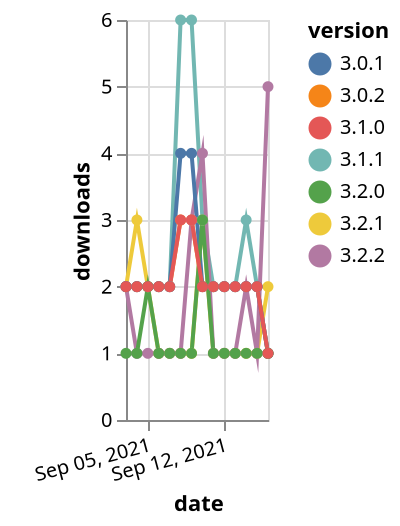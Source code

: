 {"$schema": "https://vega.github.io/schema/vega-lite/v5.json", "description": "A simple bar chart with embedded data.", "data": {"values": [{"date": "2021-09-03", "total": 2967, "delta": 2, "version": "3.0.2"}, {"date": "2021-09-04", "total": 2969, "delta": 2, "version": "3.0.2"}, {"date": "2021-09-05", "total": 2971, "delta": 2, "version": "3.0.2"}, {"date": "2021-09-06", "total": 2973, "delta": 2, "version": "3.0.2"}, {"date": "2021-09-07", "total": 2975, "delta": 2, "version": "3.0.2"}, {"date": "2021-09-08", "total": 2978, "delta": 3, "version": "3.0.2"}, {"date": "2021-09-09", "total": 2981, "delta": 3, "version": "3.0.2"}, {"date": "2021-09-10", "total": 2983, "delta": 2, "version": "3.0.2"}, {"date": "2021-09-11", "total": 2985, "delta": 2, "version": "3.0.2"}, {"date": "2021-09-12", "total": 2987, "delta": 2, "version": "3.0.2"}, {"date": "2021-09-13", "total": 2989, "delta": 2, "version": "3.0.2"}, {"date": "2021-09-14", "total": 2991, "delta": 2, "version": "3.0.2"}, {"date": "2021-09-15", "total": 2993, "delta": 2, "version": "3.0.2"}, {"date": "2021-09-16", "total": 2994, "delta": 1, "version": "3.0.2"}, {"date": "2021-09-03", "total": 1180, "delta": 2, "version": "3.2.1"}, {"date": "2021-09-04", "total": 1183, "delta": 3, "version": "3.2.1"}, {"date": "2021-09-05", "total": 1185, "delta": 2, "version": "3.2.1"}, {"date": "2021-09-06", "total": 1186, "delta": 1, "version": "3.2.1"}, {"date": "2021-09-07", "total": 1187, "delta": 1, "version": "3.2.1"}, {"date": "2021-09-08", "total": 1188, "delta": 1, "version": "3.2.1"}, {"date": "2021-09-09", "total": 1189, "delta": 1, "version": "3.2.1"}, {"date": "2021-09-10", "total": 1192, "delta": 3, "version": "3.2.1"}, {"date": "2021-09-11", "total": 1193, "delta": 1, "version": "3.2.1"}, {"date": "2021-09-12", "total": 1194, "delta": 1, "version": "3.2.1"}, {"date": "2021-09-13", "total": 1195, "delta": 1, "version": "3.2.1"}, {"date": "2021-09-14", "total": 1196, "delta": 1, "version": "3.2.1"}, {"date": "2021-09-15", "total": 1197, "delta": 1, "version": "3.2.1"}, {"date": "2021-09-16", "total": 1199, "delta": 2, "version": "3.2.1"}, {"date": "2021-09-03", "total": 4074, "delta": 2, "version": "3.1.1"}, {"date": "2021-09-04", "total": 4076, "delta": 2, "version": "3.1.1"}, {"date": "2021-09-05", "total": 4078, "delta": 2, "version": "3.1.1"}, {"date": "2021-09-06", "total": 4080, "delta": 2, "version": "3.1.1"}, {"date": "2021-09-07", "total": 4082, "delta": 2, "version": "3.1.1"}, {"date": "2021-09-08", "total": 4088, "delta": 6, "version": "3.1.1"}, {"date": "2021-09-09", "total": 4094, "delta": 6, "version": "3.1.1"}, {"date": "2021-09-10", "total": 4097, "delta": 3, "version": "3.1.1"}, {"date": "2021-09-11", "total": 4099, "delta": 2, "version": "3.1.1"}, {"date": "2021-09-12", "total": 4101, "delta": 2, "version": "3.1.1"}, {"date": "2021-09-13", "total": 4103, "delta": 2, "version": "3.1.1"}, {"date": "2021-09-14", "total": 4106, "delta": 3, "version": "3.1.1"}, {"date": "2021-09-15", "total": 4108, "delta": 2, "version": "3.1.1"}, {"date": "2021-09-16", "total": 4109, "delta": 1, "version": "3.1.1"}, {"date": "2021-09-03", "total": 212, "delta": 2, "version": "3.2.2"}, {"date": "2021-09-04", "total": 213, "delta": 1, "version": "3.2.2"}, {"date": "2021-09-05", "total": 214, "delta": 1, "version": "3.2.2"}, {"date": "2021-09-06", "total": 215, "delta": 1, "version": "3.2.2"}, {"date": "2021-09-07", "total": 216, "delta": 1, "version": "3.2.2"}, {"date": "2021-09-08", "total": 217, "delta": 1, "version": "3.2.2"}, {"date": "2021-09-09", "total": 220, "delta": 3, "version": "3.2.2"}, {"date": "2021-09-10", "total": 224, "delta": 4, "version": "3.2.2"}, {"date": "2021-09-11", "total": 225, "delta": 1, "version": "3.2.2"}, {"date": "2021-09-12", "total": 226, "delta": 1, "version": "3.2.2"}, {"date": "2021-09-13", "total": 227, "delta": 1, "version": "3.2.2"}, {"date": "2021-09-14", "total": 229, "delta": 2, "version": "3.2.2"}, {"date": "2021-09-15", "total": 230, "delta": 1, "version": "3.2.2"}, {"date": "2021-09-16", "total": 235, "delta": 5, "version": "3.2.2"}, {"date": "2021-09-03", "total": 3415, "delta": 2, "version": "3.0.1"}, {"date": "2021-09-04", "total": 3417, "delta": 2, "version": "3.0.1"}, {"date": "2021-09-05", "total": 3419, "delta": 2, "version": "3.0.1"}, {"date": "2021-09-06", "total": 3421, "delta": 2, "version": "3.0.1"}, {"date": "2021-09-07", "total": 3423, "delta": 2, "version": "3.0.1"}, {"date": "2021-09-08", "total": 3427, "delta": 4, "version": "3.0.1"}, {"date": "2021-09-09", "total": 3431, "delta": 4, "version": "3.0.1"}, {"date": "2021-09-10", "total": 3433, "delta": 2, "version": "3.0.1"}, {"date": "2021-09-11", "total": 3435, "delta": 2, "version": "3.0.1"}, {"date": "2021-09-12", "total": 3437, "delta": 2, "version": "3.0.1"}, {"date": "2021-09-13", "total": 3439, "delta": 2, "version": "3.0.1"}, {"date": "2021-09-14", "total": 3441, "delta": 2, "version": "3.0.1"}, {"date": "2021-09-15", "total": 3443, "delta": 2, "version": "3.0.1"}, {"date": "2021-09-16", "total": 3444, "delta": 1, "version": "3.0.1"}, {"date": "2021-09-03", "total": 1060, "delta": 1, "version": "3.2.0"}, {"date": "2021-09-04", "total": 1061, "delta": 1, "version": "3.2.0"}, {"date": "2021-09-05", "total": 1063, "delta": 2, "version": "3.2.0"}, {"date": "2021-09-06", "total": 1064, "delta": 1, "version": "3.2.0"}, {"date": "2021-09-07", "total": 1065, "delta": 1, "version": "3.2.0"}, {"date": "2021-09-08", "total": 1066, "delta": 1, "version": "3.2.0"}, {"date": "2021-09-09", "total": 1067, "delta": 1, "version": "3.2.0"}, {"date": "2021-09-10", "total": 1070, "delta": 3, "version": "3.2.0"}, {"date": "2021-09-11", "total": 1071, "delta": 1, "version": "3.2.0"}, {"date": "2021-09-12", "total": 1072, "delta": 1, "version": "3.2.0"}, {"date": "2021-09-13", "total": 1073, "delta": 1, "version": "3.2.0"}, {"date": "2021-09-14", "total": 1074, "delta": 1, "version": "3.2.0"}, {"date": "2021-09-15", "total": 1075, "delta": 1, "version": "3.2.0"}, {"date": "2021-09-16", "total": 1076, "delta": 1, "version": "3.2.0"}, {"date": "2021-09-03", "total": 2282, "delta": 2, "version": "3.1.0"}, {"date": "2021-09-04", "total": 2284, "delta": 2, "version": "3.1.0"}, {"date": "2021-09-05", "total": 2286, "delta": 2, "version": "3.1.0"}, {"date": "2021-09-06", "total": 2288, "delta": 2, "version": "3.1.0"}, {"date": "2021-09-07", "total": 2290, "delta": 2, "version": "3.1.0"}, {"date": "2021-09-08", "total": 2293, "delta": 3, "version": "3.1.0"}, {"date": "2021-09-09", "total": 2296, "delta": 3, "version": "3.1.0"}, {"date": "2021-09-10", "total": 2298, "delta": 2, "version": "3.1.0"}, {"date": "2021-09-11", "total": 2300, "delta": 2, "version": "3.1.0"}, {"date": "2021-09-12", "total": 2302, "delta": 2, "version": "3.1.0"}, {"date": "2021-09-13", "total": 2304, "delta": 2, "version": "3.1.0"}, {"date": "2021-09-14", "total": 2306, "delta": 2, "version": "3.1.0"}, {"date": "2021-09-15", "total": 2308, "delta": 2, "version": "3.1.0"}, {"date": "2021-09-16", "total": 2309, "delta": 1, "version": "3.1.0"}]}, "width": "container", "mark": {"type": "line", "point": {"filled": true}}, "encoding": {"x": {"field": "date", "type": "temporal", "timeUnit": "yearmonthdate", "title": "date", "axis": {"labelAngle": -15}}, "y": {"field": "delta", "type": "quantitative", "title": "downloads"}, "color": {"field": "version", "type": "nominal"}, "tooltip": {"field": "delta"}}}